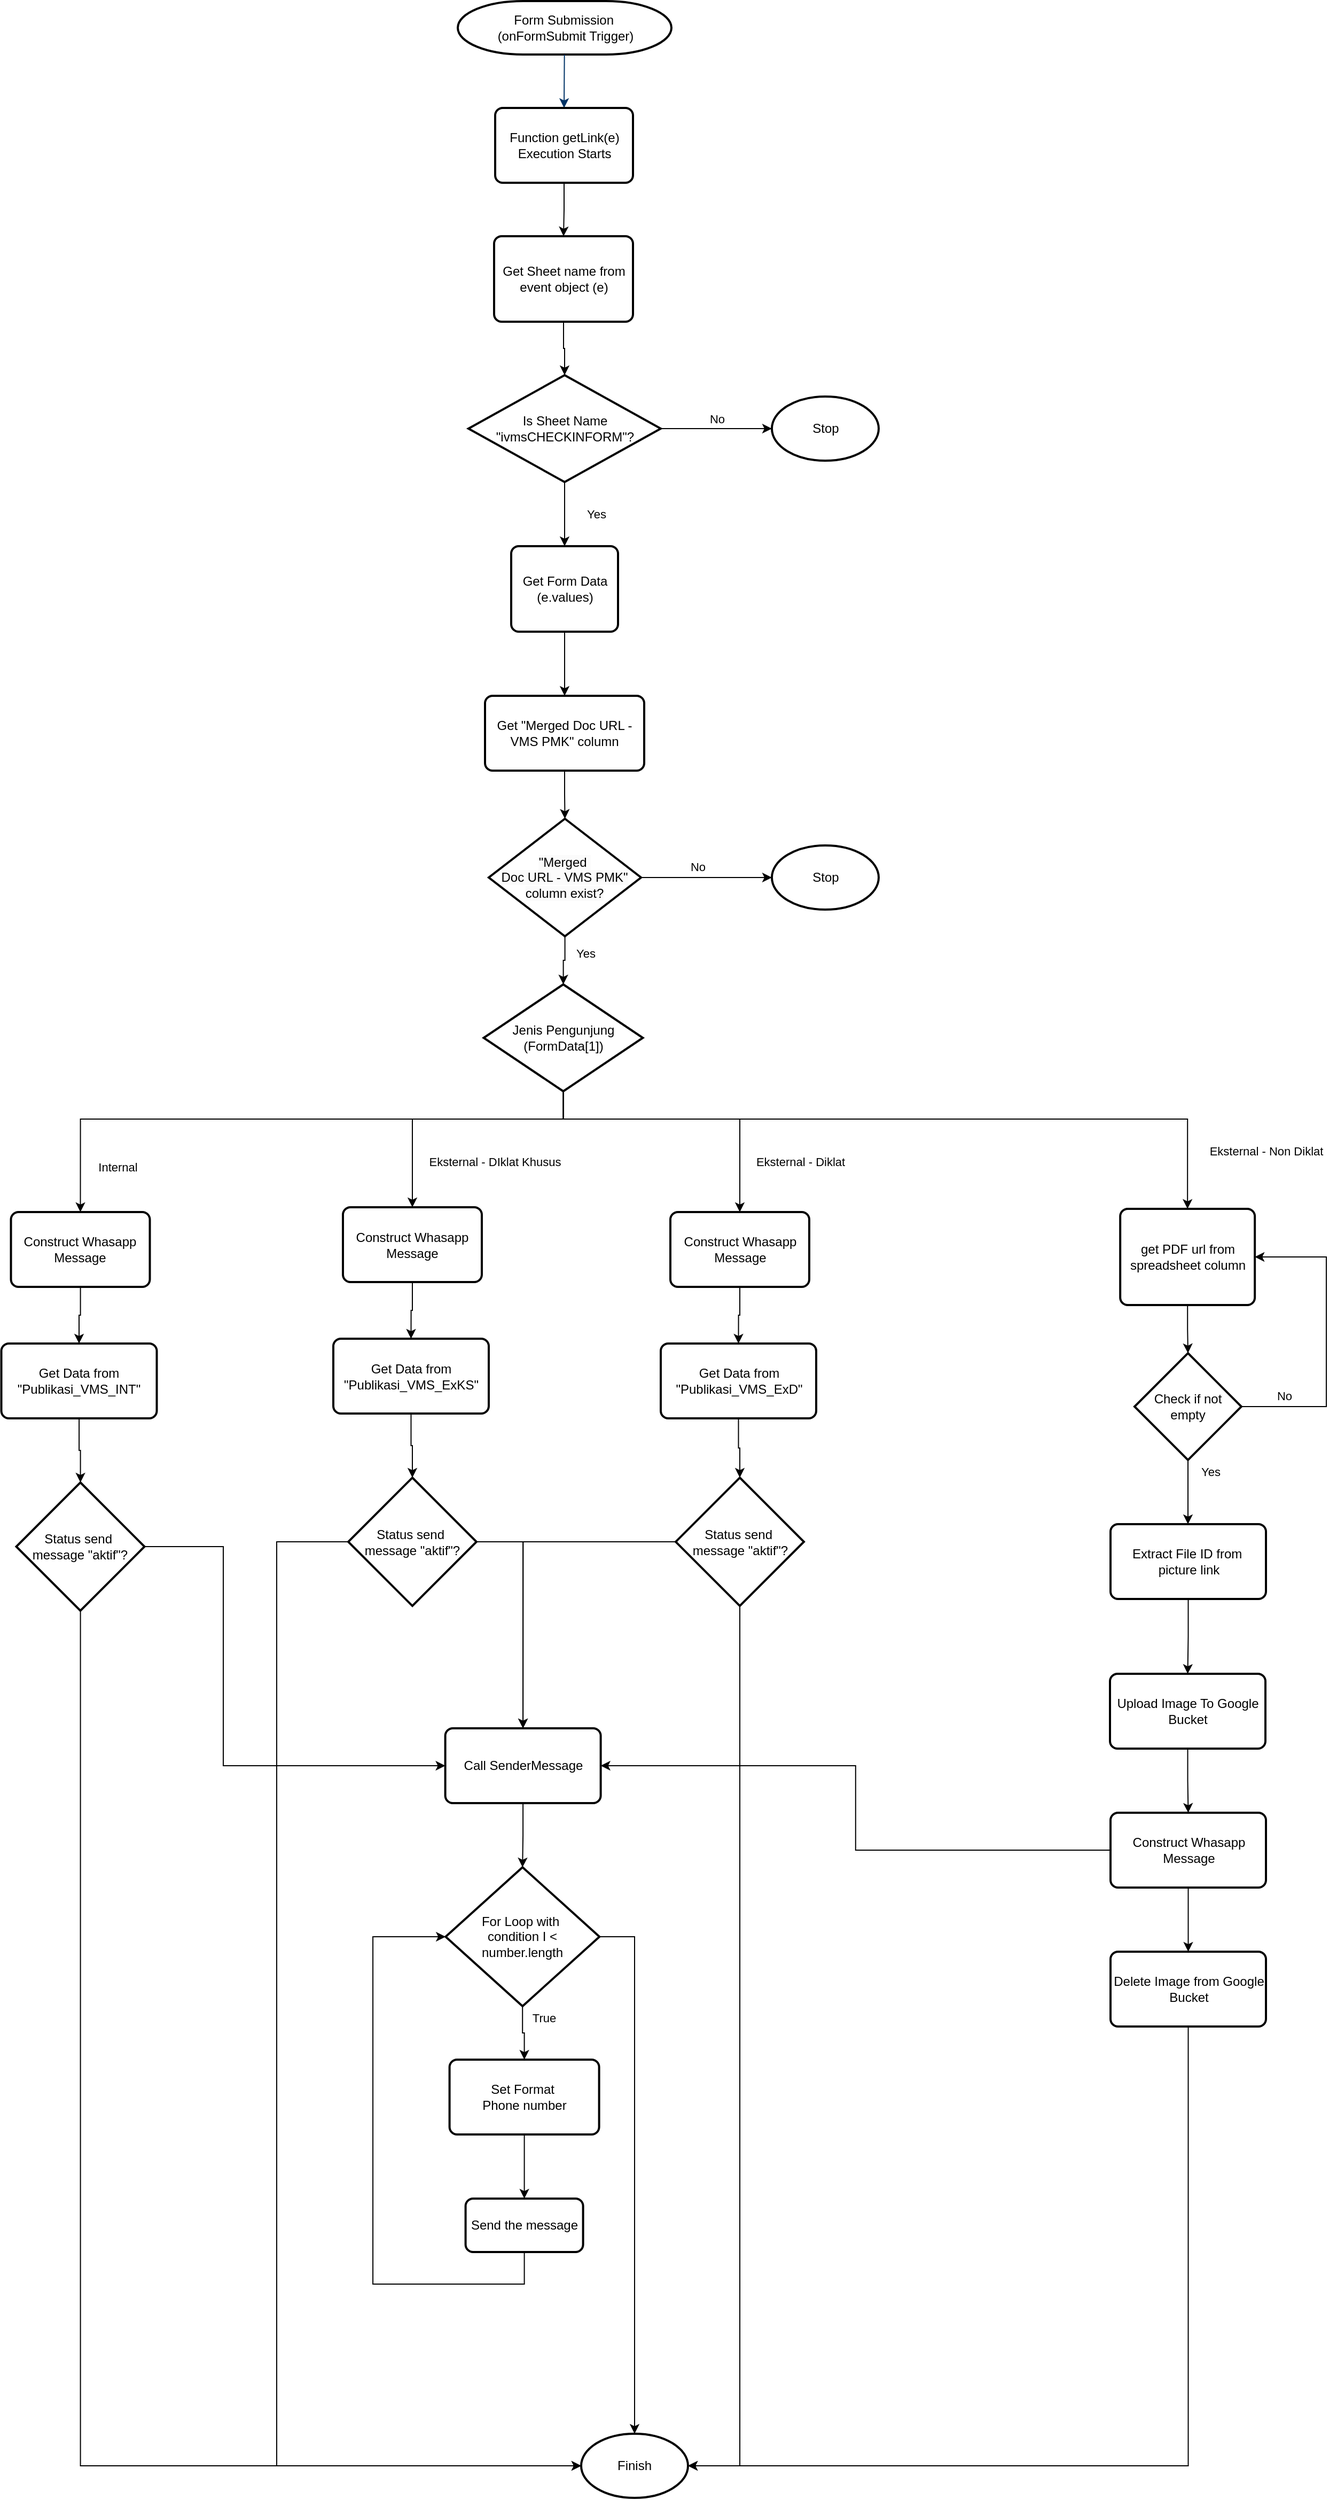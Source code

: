 <mxfile version="26.0.16">
  <diagram id="6a731a19-8d31-9384-78a2-239565b7b9f0" name="Page-1">
    <mxGraphModel dx="1588" dy="986" grid="1" gridSize="10" guides="1" tooltips="1" connect="1" arrows="1" fold="1" page="1" pageScale="1" pageWidth="1869" pageHeight="2427" background="none" math="0" shadow="0">
      <root>
        <mxCell id="0" />
        <mxCell id="1" parent="0" />
        <mxCell id="2" value="Form Submission&amp;nbsp;&lt;div&gt;(onFormSubmit Trigger)&lt;/div&gt;" style="shape=mxgraph.flowchart.terminator;strokeWidth=2;gradientColor=none;gradientDirection=north;fontStyle=0;html=1;fillColor=default;" parent="1" vertex="1">
          <mxGeometry x="779.5" y="64" width="200" height="50" as="geometry" />
        </mxCell>
        <mxCell id="7" style="fontStyle=1;strokeColor=#003366;strokeWidth=1;html=1;entryX=0.5;entryY=0;entryDx=0;entryDy=0;" parent="1" source="2" target="UdAX5RTWEHyzynIsOjnV-55" edge="1">
          <mxGeometry relative="1" as="geometry" />
        </mxCell>
        <mxCell id="UdAX5RTWEHyzynIsOjnV-58" style="edgeStyle=orthogonalEdgeStyle;rounded=0;orthogonalLoop=1;jettySize=auto;html=1;entryX=0.5;entryY=0;entryDx=0;entryDy=0;" parent="1" source="UdAX5RTWEHyzynIsOjnV-55" target="UdAX5RTWEHyzynIsOjnV-57" edge="1">
          <mxGeometry relative="1" as="geometry" />
        </mxCell>
        <mxCell id="UdAX5RTWEHyzynIsOjnV-55" value="Function getLink(e) Execution Starts" style="rounded=1;whiteSpace=wrap;html=1;absoluteArcSize=1;arcSize=14;strokeWidth=2;" parent="1" vertex="1">
          <mxGeometry x="814.5" y="164" width="129" height="70" as="geometry" />
        </mxCell>
        <mxCell id="UdAX5RTWEHyzynIsOjnV-57" value="Get Sheet name from event object (e)" style="rounded=1;whiteSpace=wrap;html=1;absoluteArcSize=1;arcSize=14;strokeWidth=2;" parent="1" vertex="1">
          <mxGeometry x="813.5" y="284" width="130" height="80" as="geometry" />
        </mxCell>
        <mxCell id="UdAX5RTWEHyzynIsOjnV-64" value="Yes" style="edgeStyle=orthogonalEdgeStyle;rounded=0;orthogonalLoop=1;jettySize=auto;html=1;verticalAlign=middle;horizontal=1;align=center;" parent="1" source="UdAX5RTWEHyzynIsOjnV-59" target="UdAX5RTWEHyzynIsOjnV-63" edge="1">
          <mxGeometry y="29" relative="1" as="geometry">
            <mxPoint as="offset" />
          </mxGeometry>
        </mxCell>
        <mxCell id="UdAX5RTWEHyzynIsOjnV-59" value="Is Sheet Name&lt;br&gt;&quot;ivmsCHECKINFORM&quot;?" style="strokeWidth=2;html=1;shape=mxgraph.flowchart.decision;whiteSpace=wrap;" parent="1" vertex="1">
          <mxGeometry x="789.5" y="414" width="180" height="100" as="geometry" />
        </mxCell>
        <mxCell id="UdAX5RTWEHyzynIsOjnV-60" style="edgeStyle=orthogonalEdgeStyle;rounded=0;orthogonalLoop=1;jettySize=auto;html=1;entryX=0.5;entryY=0;entryDx=0;entryDy=0;entryPerimeter=0;" parent="1" source="UdAX5RTWEHyzynIsOjnV-57" target="UdAX5RTWEHyzynIsOjnV-59" edge="1">
          <mxGeometry relative="1" as="geometry" />
        </mxCell>
        <mxCell id="UdAX5RTWEHyzynIsOjnV-61" value="Stop" style="strokeWidth=2;html=1;shape=mxgraph.flowchart.start_1;whiteSpace=wrap;" parent="1" vertex="1">
          <mxGeometry x="1073.5" y="434" width="100" height="60" as="geometry" />
        </mxCell>
        <mxCell id="UdAX5RTWEHyzynIsOjnV-62" value="No" style="edgeStyle=orthogonalEdgeStyle;rounded=0;orthogonalLoop=1;jettySize=auto;html=1;entryX=0;entryY=0.5;entryDx=0;entryDy=0;entryPerimeter=0;verticalAlign=bottom;" parent="1" source="UdAX5RTWEHyzynIsOjnV-59" target="UdAX5RTWEHyzynIsOjnV-61" edge="1">
          <mxGeometry relative="1" as="geometry" />
        </mxCell>
        <mxCell id="jJB2ZQflHzzAILd0lYZG-15" value="" style="edgeStyle=orthogonalEdgeStyle;rounded=0;orthogonalLoop=1;jettySize=auto;html=1;" parent="1" source="UdAX5RTWEHyzynIsOjnV-63" target="jJB2ZQflHzzAILd0lYZG-9" edge="1">
          <mxGeometry relative="1" as="geometry" />
        </mxCell>
        <mxCell id="UdAX5RTWEHyzynIsOjnV-63" value="Get Form Data (e.values)" style="rounded=1;whiteSpace=wrap;html=1;absoluteArcSize=1;arcSize=14;strokeWidth=2;" parent="1" vertex="1">
          <mxGeometry x="829.5" y="574" width="100" height="80" as="geometry" />
        </mxCell>
        <mxCell id="UdAX5RTWEHyzynIsOjnV-75" style="edgeStyle=orthogonalEdgeStyle;rounded=0;orthogonalLoop=1;jettySize=auto;html=1;entryX=0.5;entryY=0;entryDx=0;entryDy=0;" parent="1" source="UdAX5RTWEHyzynIsOjnV-65" target="UdAX5RTWEHyzynIsOjnV-162" edge="1">
          <mxGeometry relative="1" as="geometry">
            <mxPoint x="878.75" y="1154" as="targetPoint" />
            <Array as="points">
              <mxPoint x="878" y="1110" />
              <mxPoint x="1043" y="1110" />
            </Array>
          </mxGeometry>
        </mxCell>
        <mxCell id="UdAX5RTWEHyzynIsOjnV-163" value="Eksternal - Diklat" style="edgeLabel;html=1;align=center;verticalAlign=middle;resizable=0;points=[];" parent="UdAX5RTWEHyzynIsOjnV-75" vertex="1" connectable="0">
          <mxGeometry x="-0.321" y="3" relative="1" as="geometry">
            <mxPoint x="153" y="43" as="offset" />
          </mxGeometry>
        </mxCell>
        <mxCell id="XO2oWx-DA9MA_FbFNgNU-7" style="edgeStyle=orthogonalEdgeStyle;rounded=0;orthogonalLoop=1;jettySize=auto;html=1;entryX=0.5;entryY=0;entryDx=0;entryDy=0;" edge="1" parent="1" source="UdAX5RTWEHyzynIsOjnV-65" target="UdAX5RTWEHyzynIsOjnV-133">
          <mxGeometry relative="1" as="geometry">
            <Array as="points">
              <mxPoint x="878" y="1110" />
              <mxPoint x="1463" y="1110" />
            </Array>
          </mxGeometry>
        </mxCell>
        <mxCell id="XO2oWx-DA9MA_FbFNgNU-8" value="Eksternal - Non Diklat" style="edgeLabel;html=1;align=center;verticalAlign=middle;resizable=0;points=[];" vertex="1" connectable="0" parent="XO2oWx-DA9MA_FbFNgNU-7">
          <mxGeometry x="0.296" y="5" relative="1" as="geometry">
            <mxPoint x="233" y="35" as="offset" />
          </mxGeometry>
        </mxCell>
        <mxCell id="XO2oWx-DA9MA_FbFNgNU-30" style="edgeStyle=orthogonalEdgeStyle;rounded=0;orthogonalLoop=1;jettySize=auto;html=1;entryX=0.5;entryY=0;entryDx=0;entryDy=0;" edge="1" parent="1" source="UdAX5RTWEHyzynIsOjnV-65" target="XO2oWx-DA9MA_FbFNgNU-25">
          <mxGeometry relative="1" as="geometry">
            <Array as="points">
              <mxPoint x="878" y="1110" />
              <mxPoint x="737" y="1110" />
            </Array>
          </mxGeometry>
        </mxCell>
        <mxCell id="XO2oWx-DA9MA_FbFNgNU-31" value="Eksternal - DIklat Khusus" style="edgeLabel;html=1;align=center;verticalAlign=middle;resizable=0;points=[];" vertex="1" connectable="0" parent="XO2oWx-DA9MA_FbFNgNU-30">
          <mxGeometry x="0.626" y="3" relative="1" as="geometry">
            <mxPoint x="74" y="4" as="offset" />
          </mxGeometry>
        </mxCell>
        <mxCell id="XO2oWx-DA9MA_FbFNgNU-37" style="edgeStyle=orthogonalEdgeStyle;rounded=0;orthogonalLoop=1;jettySize=auto;html=1;entryX=0.5;entryY=0;entryDx=0;entryDy=0;" edge="1" parent="1" source="UdAX5RTWEHyzynIsOjnV-65" target="XO2oWx-DA9MA_FbFNgNU-33">
          <mxGeometry relative="1" as="geometry">
            <Array as="points">
              <mxPoint x="878" y="1110" />
              <mxPoint x="426" y="1110" />
            </Array>
          </mxGeometry>
        </mxCell>
        <mxCell id="XO2oWx-DA9MA_FbFNgNU-43" value="Internal" style="edgeLabel;html=1;align=center;verticalAlign=middle;resizable=0;points=[];" vertex="1" connectable="0" parent="XO2oWx-DA9MA_FbFNgNU-37">
          <mxGeometry x="0.853" y="-7" relative="1" as="geometry">
            <mxPoint x="41" y="-1" as="offset" />
          </mxGeometry>
        </mxCell>
        <mxCell id="UdAX5RTWEHyzynIsOjnV-65" value="Jenis Pengunjung&lt;br&gt;(FormData[1])" style="strokeWidth=2;html=1;shape=mxgraph.flowchart.decision;whiteSpace=wrap;" parent="1" vertex="1">
          <mxGeometry x="803.75" y="984" width="149" height="100" as="geometry" />
        </mxCell>
        <mxCell id="UdAX5RTWEHyzynIsOjnV-132" value="" style="edgeStyle=orthogonalEdgeStyle;rounded=0;orthogonalLoop=1;jettySize=auto;html=1;" parent="1" source="UdAX5RTWEHyzynIsOjnV-133" target="UdAX5RTWEHyzynIsOjnV-138" edge="1">
          <mxGeometry relative="1" as="geometry" />
        </mxCell>
        <mxCell id="UdAX5RTWEHyzynIsOjnV-133" value="get PDF url from&lt;br&gt;spreadsheet column" style="rounded=1;whiteSpace=wrap;html=1;absoluteArcSize=1;arcSize=14;strokeWidth=2;" parent="1" vertex="1">
          <mxGeometry x="1399.58" y="1194" width="126" height="90" as="geometry" />
        </mxCell>
        <mxCell id="UdAX5RTWEHyzynIsOjnV-134" style="edgeStyle=orthogonalEdgeStyle;rounded=0;orthogonalLoop=1;jettySize=auto;html=1;entryX=1;entryY=0.5;entryDx=0;entryDy=0;" parent="1" source="UdAX5RTWEHyzynIsOjnV-138" target="UdAX5RTWEHyzynIsOjnV-133" edge="1">
          <mxGeometry relative="1" as="geometry">
            <mxPoint x="1562" y="1229" as="targetPoint" />
            <Array as="points">
              <mxPoint x="1592.5" y="1379" />
              <mxPoint x="1592.5" y="1239" />
            </Array>
          </mxGeometry>
        </mxCell>
        <mxCell id="UdAX5RTWEHyzynIsOjnV-135" value="No" style="edgeLabel;html=1;align=center;verticalAlign=middle;resizable=0;points=[];" parent="UdAX5RTWEHyzynIsOjnV-134" vertex="1" connectable="0">
          <mxGeometry x="-0.688" y="3" relative="1" as="geometry">
            <mxPoint x="-5" y="-7" as="offset" />
          </mxGeometry>
        </mxCell>
        <mxCell id="UdAX5RTWEHyzynIsOjnV-136" value="" style="edgeStyle=orthogonalEdgeStyle;rounded=0;orthogonalLoop=1;jettySize=auto;html=1;" parent="1" source="UdAX5RTWEHyzynIsOjnV-138" edge="1">
          <mxGeometry relative="1" as="geometry">
            <mxPoint x="1463" y="1489" as="targetPoint" />
          </mxGeometry>
        </mxCell>
        <mxCell id="UdAX5RTWEHyzynIsOjnV-137" value="Yes" style="edgeLabel;html=1;align=center;verticalAlign=middle;resizable=0;points=[];" parent="UdAX5RTWEHyzynIsOjnV-136" vertex="1" connectable="0">
          <mxGeometry x="0.024" y="-2" relative="1" as="geometry">
            <mxPoint x="22" y="-20" as="offset" />
          </mxGeometry>
        </mxCell>
        <mxCell id="UdAX5RTWEHyzynIsOjnV-138" value="Check if not empty" style="strokeWidth=2;html=1;shape=mxgraph.flowchart.decision;whiteSpace=wrap;" parent="1" vertex="1">
          <mxGeometry x="1413" y="1329" width="100" height="100" as="geometry" />
        </mxCell>
        <mxCell id="UdAX5RTWEHyzynIsOjnV-147" value="" style="edgeStyle=orthogonalEdgeStyle;rounded=0;orthogonalLoop=1;jettySize=auto;html=1;" parent="1" source="UdAX5RTWEHyzynIsOjnV-148" target="UdAX5RTWEHyzynIsOjnV-150" edge="1">
          <mxGeometry relative="1" as="geometry" />
        </mxCell>
        <mxCell id="UdAX5RTWEHyzynIsOjnV-148" value="Extract File ID from&amp;nbsp;&lt;div&gt;picture link&lt;/div&gt;" style="rounded=1;whiteSpace=wrap;html=1;absoluteArcSize=1;arcSize=14;strokeWidth=2;" parent="1" vertex="1">
          <mxGeometry x="1390.5" y="1489" width="145.5" height="70" as="geometry" />
        </mxCell>
        <mxCell id="UdAX5RTWEHyzynIsOjnV-149" value="" style="edgeStyle=orthogonalEdgeStyle;rounded=0;orthogonalLoop=1;jettySize=auto;html=1;" parent="1" source="UdAX5RTWEHyzynIsOjnV-150" target="UdAX5RTWEHyzynIsOjnV-152" edge="1">
          <mxGeometry relative="1" as="geometry" />
        </mxCell>
        <mxCell id="UdAX5RTWEHyzynIsOjnV-150" value="Upload Image To Google Bucket" style="rounded=1;whiteSpace=wrap;html=1;absoluteArcSize=1;arcSize=14;strokeWidth=2;" parent="1" vertex="1">
          <mxGeometry x="1390" y="1629" width="145.5" height="70" as="geometry" />
        </mxCell>
        <mxCell id="UdAX5RTWEHyzynIsOjnV-160" value="" style="edgeStyle=orthogonalEdgeStyle;rounded=0;orthogonalLoop=1;jettySize=auto;html=1;" parent="1" source="UdAX5RTWEHyzynIsOjnV-152" target="UdAX5RTWEHyzynIsOjnV-159" edge="1">
          <mxGeometry relative="1" as="geometry" />
        </mxCell>
        <mxCell id="XO2oWx-DA9MA_FbFNgNU-44" style="edgeStyle=orthogonalEdgeStyle;rounded=0;orthogonalLoop=1;jettySize=auto;html=1;entryX=1;entryY=0.5;entryDx=0;entryDy=0;" edge="1" parent="1" source="UdAX5RTWEHyzynIsOjnV-152" target="UdAX5RTWEHyzynIsOjnV-154">
          <mxGeometry relative="1" as="geometry" />
        </mxCell>
        <mxCell id="UdAX5RTWEHyzynIsOjnV-152" value="Construct Whasapp Message" style="rounded=1;whiteSpace=wrap;html=1;absoluteArcSize=1;arcSize=14;strokeWidth=2;" parent="1" vertex="1">
          <mxGeometry x="1390.5" y="1759" width="145.5" height="70" as="geometry" />
        </mxCell>
        <mxCell id="UdAX5RTWEHyzynIsOjnV-153" value="" style="edgeStyle=orthogonalEdgeStyle;rounded=0;orthogonalLoop=1;jettySize=auto;html=1;" parent="1" source="UdAX5RTWEHyzynIsOjnV-154" target="UdAX5RTWEHyzynIsOjnV-156" edge="1">
          <mxGeometry relative="1" as="geometry" />
        </mxCell>
        <mxCell id="UdAX5RTWEHyzynIsOjnV-154" value="Call SenderMessage" style="rounded=1;whiteSpace=wrap;html=1;absoluteArcSize=1;arcSize=14;strokeWidth=2;" parent="1" vertex="1">
          <mxGeometry x="767.8" y="1680" width="145.5" height="70" as="geometry" />
        </mxCell>
        <mxCell id="UdAX5RTWEHyzynIsOjnV-155" value="" style="edgeStyle=orthogonalEdgeStyle;rounded=0;orthogonalLoop=1;jettySize=auto;html=1;" parent="1" source="UdAX5RTWEHyzynIsOjnV-156" target="UdAX5RTWEHyzynIsOjnV-157" edge="1">
          <mxGeometry relative="1" as="geometry" />
        </mxCell>
        <mxCell id="JPBfCeKCZaluIucPKxM9-12" value="True" style="edgeLabel;html=1;align=center;verticalAlign=middle;resizable=0;points=[];" parent="UdAX5RTWEHyzynIsOjnV-155" vertex="1" connectable="0">
          <mxGeometry x="-0.203" y="1" relative="1" as="geometry">
            <mxPoint x="19" y="-10" as="offset" />
          </mxGeometry>
        </mxCell>
        <mxCell id="UdAX5RTWEHyzynIsOjnV-156" value="For Loop with&amp;nbsp;&lt;div&gt;condition I &amp;lt; number.length&lt;/div&gt;" style="strokeWidth=2;html=1;shape=mxgraph.flowchart.decision;whiteSpace=wrap;" parent="1" vertex="1">
          <mxGeometry x="768.13" y="1810" width="144" height="130" as="geometry" />
        </mxCell>
        <mxCell id="JPBfCeKCZaluIucPKxM9-10" value="" style="edgeStyle=orthogonalEdgeStyle;rounded=0;orthogonalLoop=1;jettySize=auto;html=1;" parent="1" source="UdAX5RTWEHyzynIsOjnV-157" target="JPBfCeKCZaluIucPKxM9-8" edge="1">
          <mxGeometry relative="1" as="geometry" />
        </mxCell>
        <mxCell id="UdAX5RTWEHyzynIsOjnV-157" value="Set Format&amp;nbsp;&lt;div&gt;Phone number&lt;/div&gt;" style="rounded=1;whiteSpace=wrap;html=1;absoluteArcSize=1;arcSize=14;strokeWidth=2;" parent="1" vertex="1">
          <mxGeometry x="771.8" y="1990" width="140" height="70" as="geometry" />
        </mxCell>
        <mxCell id="UdAX5RTWEHyzynIsOjnV-159" value="Delete Image from Google Bucket" style="rounded=1;whiteSpace=wrap;html=1;absoluteArcSize=1;arcSize=14;strokeWidth=2;" parent="1" vertex="1">
          <mxGeometry x="1390.5" y="1889" width="145.5" height="70" as="geometry" />
        </mxCell>
        <mxCell id="UdAX5RTWEHyzynIsOjnV-161" value="Finish" style="strokeWidth=2;html=1;shape=mxgraph.flowchart.start_1;whiteSpace=wrap;" parent="1" vertex="1">
          <mxGeometry x="895" y="2340" width="100" height="60" as="geometry" />
        </mxCell>
        <mxCell id="UdAX5RTWEHyzynIsOjnV-167" style="edgeStyle=orthogonalEdgeStyle;rounded=0;orthogonalLoop=1;jettySize=auto;html=1;entryX=0.5;entryY=0;entryDx=0;entryDy=0;" parent="1" source="UdAX5RTWEHyzynIsOjnV-162" target="UdAX5RTWEHyzynIsOjnV-164" edge="1">
          <mxGeometry relative="1" as="geometry" />
        </mxCell>
        <mxCell id="UdAX5RTWEHyzynIsOjnV-162" value="Construct Whasapp Message" style="rounded=1;whiteSpace=wrap;html=1;absoluteArcSize=1;arcSize=14;strokeWidth=2;" parent="1" vertex="1">
          <mxGeometry x="978.5" y="1197" width="130" height="70" as="geometry" />
        </mxCell>
        <mxCell id="XO2oWx-DA9MA_FbFNgNU-11" value="" style="edgeStyle=orthogonalEdgeStyle;rounded=0;orthogonalLoop=1;jettySize=auto;html=1;" edge="1" parent="1" source="UdAX5RTWEHyzynIsOjnV-164" target="XO2oWx-DA9MA_FbFNgNU-10">
          <mxGeometry relative="1" as="geometry" />
        </mxCell>
        <mxCell id="UdAX5RTWEHyzynIsOjnV-164" value="Get Data from &quot;Publikasi_VMS_ExD&quot;" style="rounded=1;whiteSpace=wrap;html=1;absoluteArcSize=1;arcSize=14;strokeWidth=2;" parent="1" vertex="1">
          <mxGeometry x="969.5" y="1320" width="145.5" height="70" as="geometry" />
        </mxCell>
        <mxCell id="JPBfCeKCZaluIucPKxM9-8" value="Send the message" style="rounded=1;whiteSpace=wrap;html=1;absoluteArcSize=1;arcSize=14;strokeWidth=2;" parent="1" vertex="1">
          <mxGeometry x="786.8" y="2120" width="110" height="50" as="geometry" />
        </mxCell>
        <mxCell id="JPBfCeKCZaluIucPKxM9-11" style="edgeStyle=orthogonalEdgeStyle;rounded=0;orthogonalLoop=1;jettySize=auto;html=1;entryX=0;entryY=0.5;entryDx=0;entryDy=0;entryPerimeter=0;" parent="1" source="JPBfCeKCZaluIucPKxM9-8" target="UdAX5RTWEHyzynIsOjnV-156" edge="1">
          <mxGeometry relative="1" as="geometry">
            <Array as="points">
              <mxPoint x="842.05" y="2200" />
              <mxPoint x="700.05" y="2200" />
              <mxPoint x="700.05" y="1875" />
            </Array>
          </mxGeometry>
        </mxCell>
        <mxCell id="jJB2ZQflHzzAILd0lYZG-8" value="" style="edgeStyle=orthogonalEdgeStyle;rounded=0;orthogonalLoop=1;jettySize=auto;html=1;" parent="1" source="jJB2ZQflHzzAILd0lYZG-9" target="jJB2ZQflHzzAILd0lYZG-11" edge="1">
          <mxGeometry relative="1" as="geometry" />
        </mxCell>
        <mxCell id="jJB2ZQflHzzAILd0lYZG-9" value="Get &quot;Merged Doc URL - VMS PMK&quot; column" style="rounded=1;whiteSpace=wrap;html=1;absoluteArcSize=1;arcSize=14;strokeWidth=2;" parent="1" vertex="1">
          <mxGeometry x="805" y="714" width="149" height="70" as="geometry" />
        </mxCell>
        <mxCell id="jJB2ZQflHzzAILd0lYZG-10" value="Yes" style="edgeLabel;html=1;align=center;verticalAlign=middle;resizable=0;points=[];" parent="1" vertex="1" connectable="0">
          <mxGeometry x="898.964" y="954.714" as="geometry" />
        </mxCell>
        <mxCell id="jJB2ZQflHzzAILd0lYZG-16" value="" style="edgeStyle=orthogonalEdgeStyle;rounded=0;orthogonalLoop=1;jettySize=auto;html=1;" parent="1" source="jJB2ZQflHzzAILd0lYZG-11" target="UdAX5RTWEHyzynIsOjnV-65" edge="1">
          <mxGeometry relative="1" as="geometry" />
        </mxCell>
        <mxCell id="jJB2ZQflHzzAILd0lYZG-11" value="&lt;br&gt;&lt;span style=&quot;color: rgb(0, 0, 0); font-family: Helvetica; font-size: 12px; font-style: normal; font-variant-ligatures: normal; font-variant-caps: normal; font-weight: 400; letter-spacing: normal; orphans: 2; text-align: center; text-indent: 0px; text-transform: none; widows: 2; word-spacing: 0px; -webkit-text-stroke-width: 0px; white-space: normal; background-color: rgb(251, 251, 251); text-decoration-thickness: initial; text-decoration-style: initial; text-decoration-color: initial; float: none; display: inline !important;&quot;&gt;&quot;Merged&amp;nbsp;&lt;/span&gt;&lt;div&gt;&lt;span style=&quot;color: rgb(0, 0, 0); font-family: Helvetica; font-size: 12px; font-style: normal; font-variant-ligatures: normal; font-variant-caps: normal; font-weight: 400; letter-spacing: normal; orphans: 2; text-align: center; text-indent: 0px; text-transform: none; widows: 2; word-spacing: 0px; -webkit-text-stroke-width: 0px; white-space: normal; background-color: rgb(251, 251, 251); text-decoration-thickness: initial; text-decoration-style: initial; text-decoration-color: initial; float: none; display: inline !important;&quot;&gt;Doc&amp;nbsp;&lt;/span&gt;&lt;span style=&quot;background-color: light-dark(rgb(251, 251, 251), rgb(21, 21, 21)); color: light-dark(rgb(0, 0, 0), rgb(237, 237, 237));&quot;&gt;URL - VMS PMK&quot; column exist?&lt;/span&gt;&lt;div&gt;&lt;br&gt;&lt;/div&gt;&lt;/div&gt;" style="strokeWidth=2;html=1;shape=mxgraph.flowchart.decision;whiteSpace=wrap;" parent="1" vertex="1">
          <mxGeometry x="808.5" y="829" width="142.58" height="110" as="geometry" />
        </mxCell>
        <mxCell id="jJB2ZQflHzzAILd0lYZG-12" value="Stop" style="strokeWidth=2;html=1;shape=mxgraph.flowchart.start_1;whiteSpace=wrap;" parent="1" vertex="1">
          <mxGeometry x="1073.5" y="854" width="100" height="60" as="geometry" />
        </mxCell>
        <mxCell id="jJB2ZQflHzzAILd0lYZG-13" style="edgeStyle=orthogonalEdgeStyle;rounded=0;orthogonalLoop=1;jettySize=auto;html=1;entryX=0;entryY=0.5;entryDx=0;entryDy=0;entryPerimeter=0;" parent="1" source="jJB2ZQflHzzAILd0lYZG-11" target="jJB2ZQflHzzAILd0lYZG-12" edge="1">
          <mxGeometry relative="1" as="geometry" />
        </mxCell>
        <mxCell id="jJB2ZQflHzzAILd0lYZG-14" value="No" style="edgeLabel;html=1;align=center;verticalAlign=middle;resizable=0;points=[];" parent="jJB2ZQflHzzAILd0lYZG-13" vertex="1" connectable="0">
          <mxGeometry x="-0.129" y="-1" relative="1" as="geometry">
            <mxPoint x="-1" y="-11" as="offset" />
          </mxGeometry>
        </mxCell>
        <mxCell id="XO2oWx-DA9MA_FbFNgNU-46" style="edgeStyle=orthogonalEdgeStyle;rounded=0;orthogonalLoop=1;jettySize=auto;html=1;entryX=0.5;entryY=0;entryDx=0;entryDy=0;" edge="1" parent="1" source="XO2oWx-DA9MA_FbFNgNU-10" target="UdAX5RTWEHyzynIsOjnV-154">
          <mxGeometry relative="1" as="geometry" />
        </mxCell>
        <mxCell id="XO2oWx-DA9MA_FbFNgNU-10" value="Status send&amp;nbsp;&lt;div&gt;message &quot;aktif&quot;?&lt;/div&gt;" style="strokeWidth=2;html=1;shape=mxgraph.flowchart.decision;whiteSpace=wrap;" vertex="1" parent="1">
          <mxGeometry x="983.5" y="1445.5" width="120" height="120" as="geometry" />
        </mxCell>
        <mxCell id="XO2oWx-DA9MA_FbFNgNU-24" style="edgeStyle=orthogonalEdgeStyle;rounded=0;orthogonalLoop=1;jettySize=auto;html=1;entryX=0.5;entryY=0;entryDx=0;entryDy=0;" edge="1" parent="1" source="XO2oWx-DA9MA_FbFNgNU-25" target="XO2oWx-DA9MA_FbFNgNU-27">
          <mxGeometry relative="1" as="geometry" />
        </mxCell>
        <mxCell id="XO2oWx-DA9MA_FbFNgNU-25" value="Construct Whasapp Message" style="rounded=1;whiteSpace=wrap;html=1;absoluteArcSize=1;arcSize=14;strokeWidth=2;" vertex="1" parent="1">
          <mxGeometry x="672" y="1192.5" width="130" height="70" as="geometry" />
        </mxCell>
        <mxCell id="XO2oWx-DA9MA_FbFNgNU-26" value="" style="edgeStyle=orthogonalEdgeStyle;rounded=0;orthogonalLoop=1;jettySize=auto;html=1;" edge="1" parent="1" source="XO2oWx-DA9MA_FbFNgNU-27" target="XO2oWx-DA9MA_FbFNgNU-28">
          <mxGeometry relative="1" as="geometry" />
        </mxCell>
        <mxCell id="XO2oWx-DA9MA_FbFNgNU-27" value="Get Data from &quot;Publikasi_VMS_ExKS&quot;" style="rounded=1;whiteSpace=wrap;html=1;absoluteArcSize=1;arcSize=14;strokeWidth=2;" vertex="1" parent="1">
          <mxGeometry x="663" y="1315.5" width="145.5" height="70" as="geometry" />
        </mxCell>
        <mxCell id="XO2oWx-DA9MA_FbFNgNU-45" style="edgeStyle=orthogonalEdgeStyle;rounded=0;orthogonalLoop=1;jettySize=auto;html=1;entryX=0.5;entryY=0;entryDx=0;entryDy=0;" edge="1" parent="1" source="XO2oWx-DA9MA_FbFNgNU-28" target="UdAX5RTWEHyzynIsOjnV-154">
          <mxGeometry relative="1" as="geometry">
            <Array as="points">
              <mxPoint x="841" y="1506" />
            </Array>
          </mxGeometry>
        </mxCell>
        <mxCell id="XO2oWx-DA9MA_FbFNgNU-28" value="Status send&amp;nbsp;&lt;div&gt;message &quot;aktif&quot;?&lt;/div&gt;" style="strokeWidth=2;html=1;shape=mxgraph.flowchart.decision;whiteSpace=wrap;" vertex="1" parent="1">
          <mxGeometry x="677" y="1445.5" width="120" height="120" as="geometry" />
        </mxCell>
        <mxCell id="XO2oWx-DA9MA_FbFNgNU-32" style="edgeStyle=orthogonalEdgeStyle;rounded=0;orthogonalLoop=1;jettySize=auto;html=1;entryX=0.5;entryY=0;entryDx=0;entryDy=0;" edge="1" parent="1" source="XO2oWx-DA9MA_FbFNgNU-33" target="XO2oWx-DA9MA_FbFNgNU-35">
          <mxGeometry relative="1" as="geometry" />
        </mxCell>
        <mxCell id="XO2oWx-DA9MA_FbFNgNU-33" value="Construct Whasapp Message" style="rounded=1;whiteSpace=wrap;html=1;absoluteArcSize=1;arcSize=14;strokeWidth=2;" vertex="1" parent="1">
          <mxGeometry x="361.25" y="1197" width="130" height="70" as="geometry" />
        </mxCell>
        <mxCell id="XO2oWx-DA9MA_FbFNgNU-34" value="" style="edgeStyle=orthogonalEdgeStyle;rounded=0;orthogonalLoop=1;jettySize=auto;html=1;" edge="1" parent="1" source="XO2oWx-DA9MA_FbFNgNU-35" target="XO2oWx-DA9MA_FbFNgNU-36">
          <mxGeometry relative="1" as="geometry" />
        </mxCell>
        <mxCell id="XO2oWx-DA9MA_FbFNgNU-35" value="Get Data from &quot;Publikasi_VMS_INT&quot;" style="rounded=1;whiteSpace=wrap;html=1;absoluteArcSize=1;arcSize=14;strokeWidth=2;" vertex="1" parent="1">
          <mxGeometry x="352.25" y="1320" width="145.5" height="70" as="geometry" />
        </mxCell>
        <mxCell id="XO2oWx-DA9MA_FbFNgNU-48" style="edgeStyle=orthogonalEdgeStyle;rounded=0;orthogonalLoop=1;jettySize=auto;html=1;entryX=0;entryY=0.5;entryDx=0;entryDy=0;" edge="1" parent="1" source="XO2oWx-DA9MA_FbFNgNU-36" target="UdAX5RTWEHyzynIsOjnV-154">
          <mxGeometry relative="1" as="geometry">
            <Array as="points">
              <mxPoint x="560" y="1510" />
              <mxPoint x="560" y="1715" />
            </Array>
          </mxGeometry>
        </mxCell>
        <mxCell id="XO2oWx-DA9MA_FbFNgNU-36" value="Status send&amp;nbsp;&lt;div&gt;message &quot;aktif&quot;?&lt;/div&gt;" style="strokeWidth=2;html=1;shape=mxgraph.flowchart.decision;whiteSpace=wrap;" vertex="1" parent="1">
          <mxGeometry x="366.25" y="1450" width="120" height="120" as="geometry" />
        </mxCell>
        <mxCell id="XO2oWx-DA9MA_FbFNgNU-47" style="edgeStyle=orthogonalEdgeStyle;rounded=0;orthogonalLoop=1;jettySize=auto;html=1;entryX=0.5;entryY=0;entryDx=0;entryDy=0;entryPerimeter=0;" edge="1" parent="1" source="UdAX5RTWEHyzynIsOjnV-156" target="UdAX5RTWEHyzynIsOjnV-161">
          <mxGeometry relative="1" as="geometry">
            <Array as="points">
              <mxPoint x="945" y="1875" />
            </Array>
          </mxGeometry>
        </mxCell>
        <mxCell id="XO2oWx-DA9MA_FbFNgNU-49" style="edgeStyle=orthogonalEdgeStyle;rounded=0;orthogonalLoop=1;jettySize=auto;html=1;entryX=0;entryY=0.5;entryDx=0;entryDy=0;entryPerimeter=0;" edge="1" parent="1" source="XO2oWx-DA9MA_FbFNgNU-36" target="UdAX5RTWEHyzynIsOjnV-161">
          <mxGeometry relative="1" as="geometry">
            <Array as="points">
              <mxPoint x="426" y="2370" />
            </Array>
          </mxGeometry>
        </mxCell>
        <mxCell id="XO2oWx-DA9MA_FbFNgNU-50" style="edgeStyle=orthogonalEdgeStyle;rounded=0;orthogonalLoop=1;jettySize=auto;html=1;entryX=0;entryY=0.5;entryDx=0;entryDy=0;entryPerimeter=0;" edge="1" parent="1" source="XO2oWx-DA9MA_FbFNgNU-28" target="UdAX5RTWEHyzynIsOjnV-161">
          <mxGeometry relative="1" as="geometry">
            <Array as="points">
              <mxPoint x="610" y="1506" />
              <mxPoint x="610" y="2370" />
            </Array>
          </mxGeometry>
        </mxCell>
        <mxCell id="XO2oWx-DA9MA_FbFNgNU-51" style="edgeStyle=orthogonalEdgeStyle;rounded=0;orthogonalLoop=1;jettySize=auto;html=1;entryX=1;entryY=0.5;entryDx=0;entryDy=0;entryPerimeter=0;" edge="1" parent="1" source="UdAX5RTWEHyzynIsOjnV-159" target="UdAX5RTWEHyzynIsOjnV-161">
          <mxGeometry relative="1" as="geometry">
            <Array as="points">
              <mxPoint x="1463" y="2370" />
            </Array>
          </mxGeometry>
        </mxCell>
        <mxCell id="XO2oWx-DA9MA_FbFNgNU-52" style="edgeStyle=orthogonalEdgeStyle;rounded=0;orthogonalLoop=1;jettySize=auto;html=1;entryX=1;entryY=0.5;entryDx=0;entryDy=0;entryPerimeter=0;" edge="1" parent="1" source="XO2oWx-DA9MA_FbFNgNU-10" target="UdAX5RTWEHyzynIsOjnV-161">
          <mxGeometry relative="1" as="geometry" />
        </mxCell>
      </root>
    </mxGraphModel>
  </diagram>
</mxfile>
